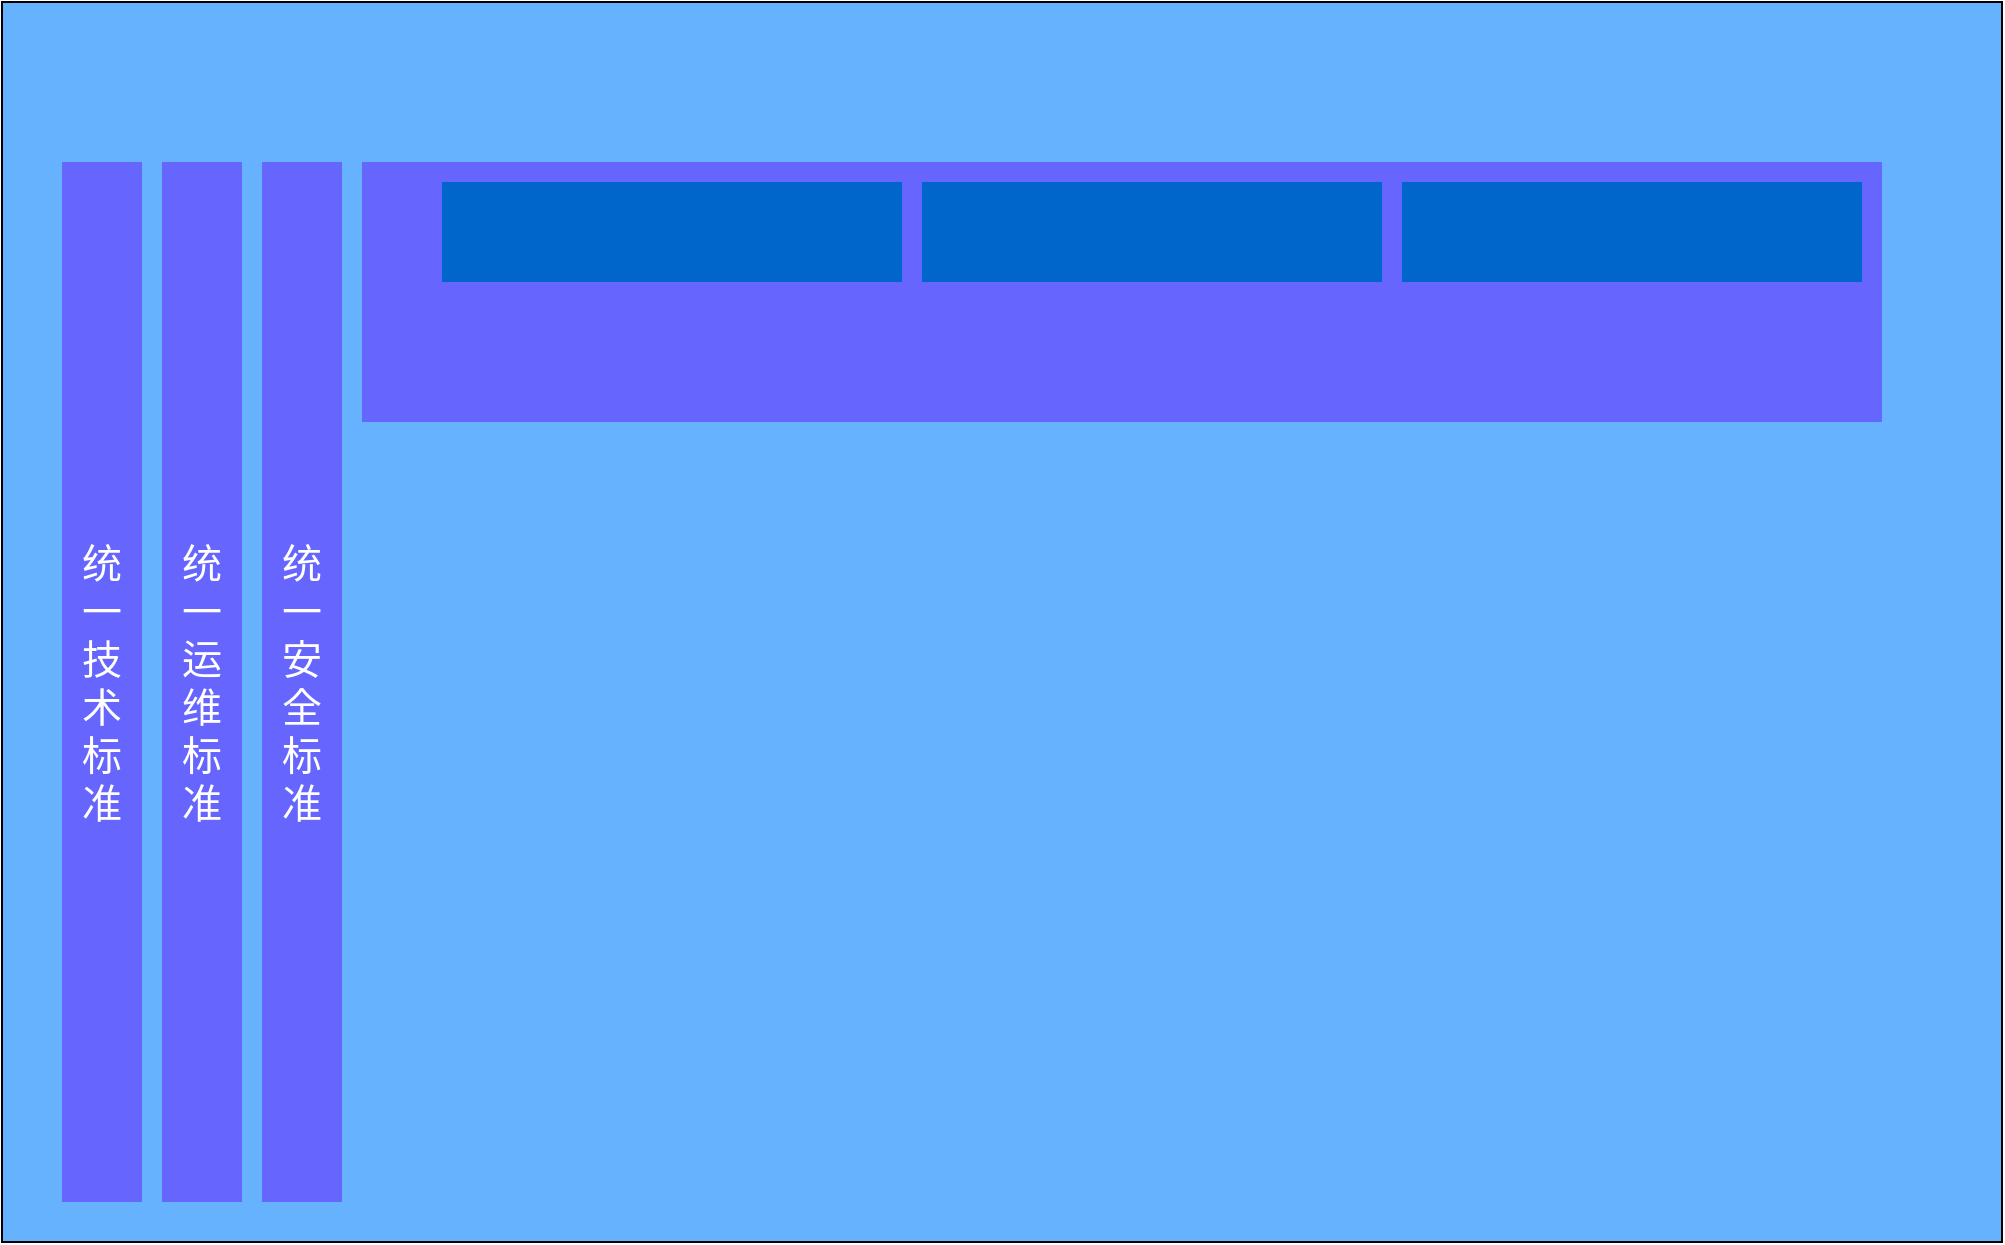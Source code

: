 <mxfile version="14.2.7" type="github">
  <diagram id="kIEMTCx0gi_bx5Pg1JLH" name="Page-1">
    <mxGraphModel dx="748" dy="490" grid="1" gridSize="10" guides="1" tooltips="1" connect="1" arrows="1" fold="1" page="1" pageScale="3" pageWidth="827" pageHeight="1169" math="0" shadow="0">
      <root>
        <mxCell id="0" />
        <mxCell id="1" parent="0" />
        <mxCell id="0vXuv65OL3T8f2UpIAVe-9" value="" style="rounded=0;whiteSpace=wrap;html=1;fillColor=#66B2FF;" vertex="1" parent="1">
          <mxGeometry x="450" y="310" width="1000" height="620" as="geometry" />
        </mxCell>
        <mxCell id="0vXuv65OL3T8f2UpIAVe-3" value="" style="rounded=0;whiteSpace=wrap;html=1;fillColor=#6666FF;strokeColor=none;" vertex="1" parent="1">
          <mxGeometry x="480" y="390" width="40" height="520" as="geometry" />
        </mxCell>
        <mxCell id="0vXuv65OL3T8f2UpIAVe-4" value="&lt;font style=&quot;font-size: 20px&quot; color=&quot;#ffffff&quot;&gt;统一技术标准&lt;/font&gt;" style="text;html=1;strokeColor=none;fillColor=none;align=center;verticalAlign=middle;whiteSpace=wrap;rounded=0;" vertex="1" parent="1">
          <mxGeometry x="480" y="495" width="40" height="310" as="geometry" />
        </mxCell>
        <mxCell id="0vXuv65OL3T8f2UpIAVe-5" value="" style="rounded=0;whiteSpace=wrap;html=1;fillColor=#6666FF;strokeColor=none;" vertex="1" parent="1">
          <mxGeometry x="530" y="390" width="40" height="520" as="geometry" />
        </mxCell>
        <mxCell id="0vXuv65OL3T8f2UpIAVe-6" value="&lt;font style=&quot;font-size: 20px&quot; color=&quot;#ffffff&quot;&gt;统一运维标准&lt;/font&gt;" style="text;html=1;strokeColor=none;fillColor=none;align=center;verticalAlign=middle;whiteSpace=wrap;rounded=0;" vertex="1" parent="1">
          <mxGeometry x="530" y="495" width="40" height="310" as="geometry" />
        </mxCell>
        <mxCell id="0vXuv65OL3T8f2UpIAVe-7" value="" style="rounded=0;whiteSpace=wrap;html=1;fillColor=#6666FF;strokeColor=none;" vertex="1" parent="1">
          <mxGeometry x="580" y="390" width="40" height="520" as="geometry" />
        </mxCell>
        <mxCell id="0vXuv65OL3T8f2UpIAVe-8" value="&lt;font style=&quot;font-size: 20px&quot; color=&quot;#ffffff&quot;&gt;统一安全标准&lt;/font&gt;" style="text;html=1;strokeColor=none;fillColor=none;align=center;verticalAlign=middle;whiteSpace=wrap;rounded=0;" vertex="1" parent="1">
          <mxGeometry x="580" y="495" width="40" height="310" as="geometry" />
        </mxCell>
        <mxCell id="0vXuv65OL3T8f2UpIAVe-10" value="" style="rounded=0;whiteSpace=wrap;html=1;fillColor=#6666FF;strokeColor=none;" vertex="1" parent="1">
          <mxGeometry x="630" y="390" width="760" height="130" as="geometry" />
        </mxCell>
        <mxCell id="0vXuv65OL3T8f2UpIAVe-11" value="" style="rounded=0;whiteSpace=wrap;html=1;fillColor=#0066CC;strokeColor=none;" vertex="1" parent="1">
          <mxGeometry x="670" y="400" width="230" height="50" as="geometry" />
        </mxCell>
        <mxCell id="0vXuv65OL3T8f2UpIAVe-14" value="" style="rounded=0;whiteSpace=wrap;html=1;fillColor=#0066CC;strokeColor=none;" vertex="1" parent="1">
          <mxGeometry x="910" y="400" width="230" height="50" as="geometry" />
        </mxCell>
        <mxCell id="0vXuv65OL3T8f2UpIAVe-15" value="" style="rounded=0;whiteSpace=wrap;html=1;fillColor=#0066CC;strokeColor=none;" vertex="1" parent="1">
          <mxGeometry x="1150" y="400" width="230" height="50" as="geometry" />
        </mxCell>
      </root>
    </mxGraphModel>
  </diagram>
</mxfile>
